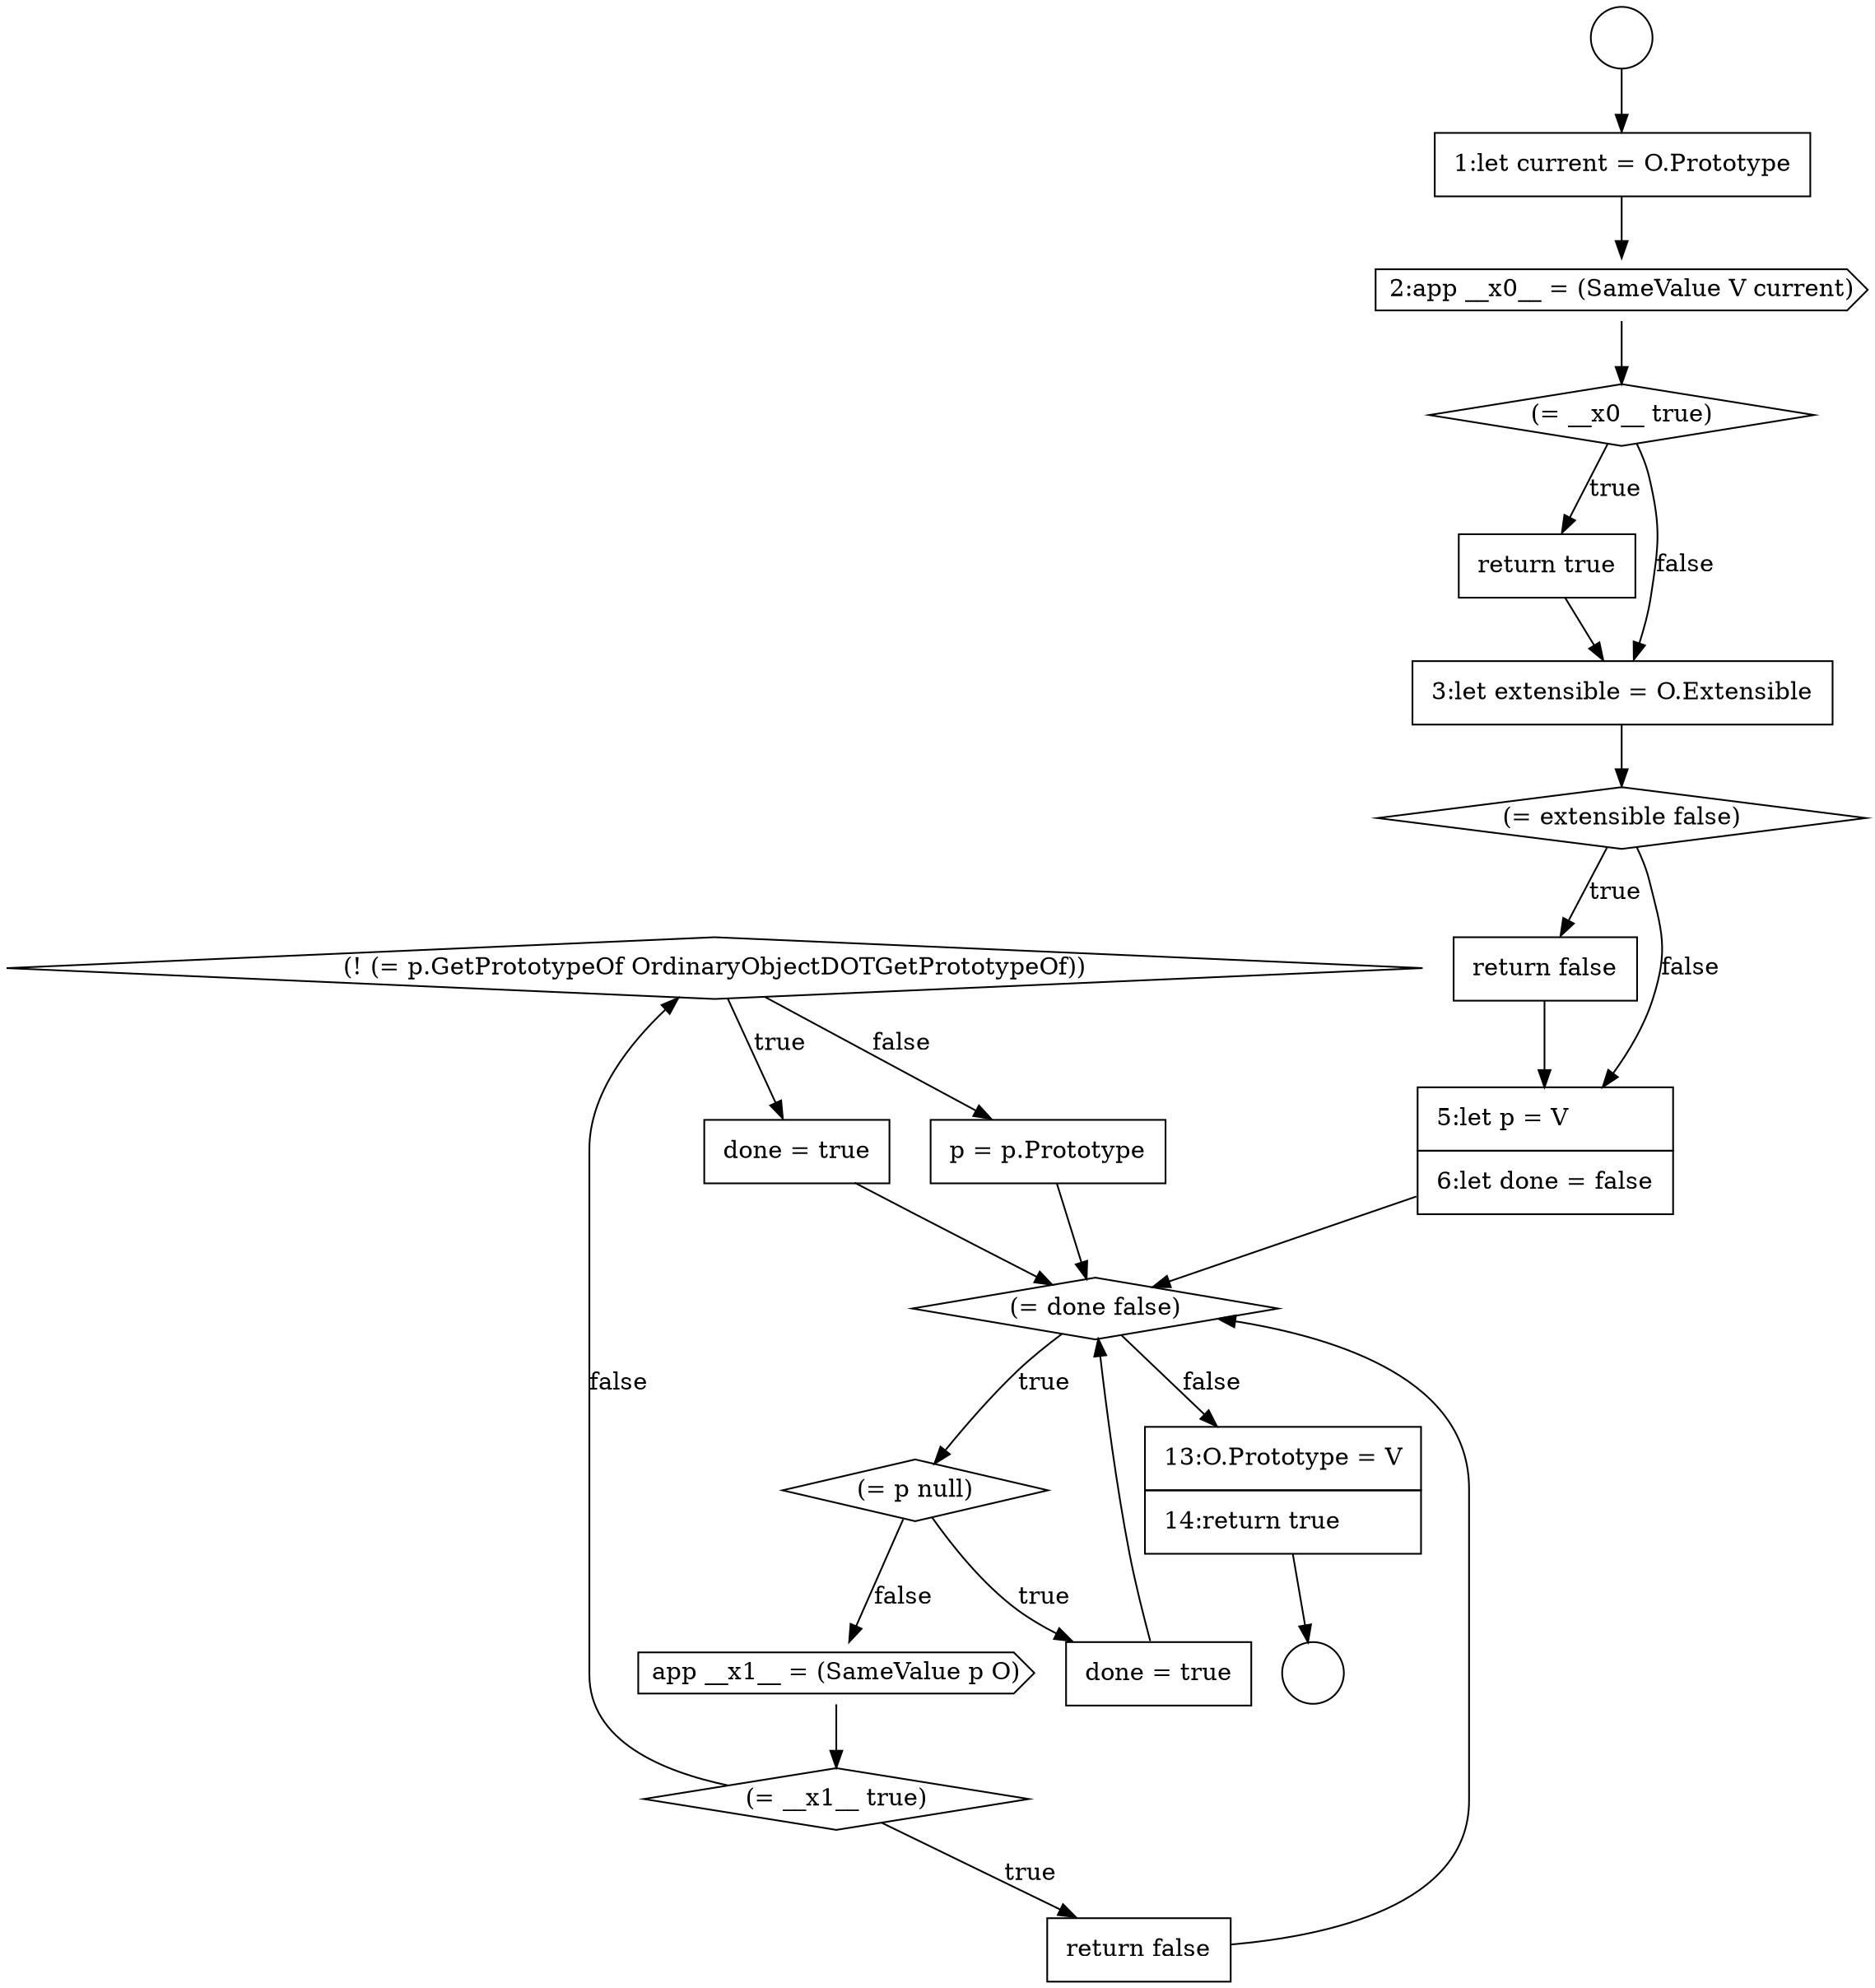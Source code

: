 digraph {
  node1982 [shape=diamond, label=<<font color="black">(! (= p.GetPrototypeOf OrdinaryObjectDOTGetPrototypeOf))</font>> color="black" fillcolor="white" style=filled]
  node1971 [shape=none, margin=0, label=<<font color="black">
    <table border="0" cellborder="1" cellspacing="0" cellpadding="10">
      <tr><td align="left">return true</td></tr>
    </table>
  </font>> color="black" fillcolor="white" style=filled]
  node1967 [shape=circle label=" " color="black" fillcolor="white" style=filled]
  node1985 [shape=none, margin=0, label=<<font color="black">
    <table border="0" cellborder="1" cellspacing="0" cellpadding="10">
      <tr><td align="left">13:O.Prototype = V</td></tr>
      <tr><td align="left">14:return true</td></tr>
    </table>
  </font>> color="black" fillcolor="white" style=filled]
  node1978 [shape=none, margin=0, label=<<font color="black">
    <table border="0" cellborder="1" cellspacing="0" cellpadding="10">
      <tr><td align="left">done = true</td></tr>
    </table>
  </font>> color="black" fillcolor="white" style=filled]
  node1975 [shape=none, margin=0, label=<<font color="black">
    <table border="0" cellborder="1" cellspacing="0" cellpadding="10">
      <tr><td align="left">5:let p = V</td></tr>
      <tr><td align="left">6:let done = false</td></tr>
    </table>
  </font>> color="black" fillcolor="white" style=filled]
  node1968 [shape=none, margin=0, label=<<font color="black">
    <table border="0" cellborder="1" cellspacing="0" cellpadding="10">
      <tr><td align="left">1:let current = O.Prototype</td></tr>
    </table>
  </font>> color="black" fillcolor="white" style=filled]
  node1969 [shape=cds, label=<<font color="black">2:app __x0__ = (SameValue V current)</font>> color="black" fillcolor="white" style=filled]
  node1973 [shape=diamond, label=<<font color="black">(= extensible false)</font>> color="black" fillcolor="white" style=filled]
  node1980 [shape=diamond, label=<<font color="black">(= __x1__ true)</font>> color="black" fillcolor="white" style=filled]
  node1966 [shape=circle label=" " color="black" fillcolor="white" style=filled]
  node1983 [shape=none, margin=0, label=<<font color="black">
    <table border="0" cellborder="1" cellspacing="0" cellpadding="10">
      <tr><td align="left">done = true</td></tr>
    </table>
  </font>> color="black" fillcolor="white" style=filled]
  node1970 [shape=diamond, label=<<font color="black">(= __x0__ true)</font>> color="black" fillcolor="white" style=filled]
  node1974 [shape=none, margin=0, label=<<font color="black">
    <table border="0" cellborder="1" cellspacing="0" cellpadding="10">
      <tr><td align="left">return false</td></tr>
    </table>
  </font>> color="black" fillcolor="white" style=filled]
  node1984 [shape=none, margin=0, label=<<font color="black">
    <table border="0" cellborder="1" cellspacing="0" cellpadding="10">
      <tr><td align="left">p = p.Prototype</td></tr>
    </table>
  </font>> color="black" fillcolor="white" style=filled]
  node1979 [shape=cds, label=<<font color="black">app __x1__ = (SameValue p O)</font>> color="black" fillcolor="white" style=filled]
  node1981 [shape=none, margin=0, label=<<font color="black">
    <table border="0" cellborder="1" cellspacing="0" cellpadding="10">
      <tr><td align="left">return false</td></tr>
    </table>
  </font>> color="black" fillcolor="white" style=filled]
  node1972 [shape=none, margin=0, label=<<font color="black">
    <table border="0" cellborder="1" cellspacing="0" cellpadding="10">
      <tr><td align="left">3:let extensible = O.Extensible</td></tr>
    </table>
  </font>> color="black" fillcolor="white" style=filled]
  node1977 [shape=diamond, label=<<font color="black">(= p null)</font>> color="black" fillcolor="white" style=filled]
  node1976 [shape=diamond, label=<<font color="black">(= done false)</font>> color="black" fillcolor="white" style=filled]
  node1970 -> node1971 [label=<<font color="black">true</font>> color="black"]
  node1970 -> node1972 [label=<<font color="black">false</font>> color="black"]
  node1975 -> node1976 [ color="black"]
  node1971 -> node1972 [ color="black"]
  node1983 -> node1976 [ color="black"]
  node1984 -> node1976 [ color="black"]
  node1978 -> node1976 [ color="black"]
  node1982 -> node1983 [label=<<font color="black">true</font>> color="black"]
  node1982 -> node1984 [label=<<font color="black">false</font>> color="black"]
  node1985 -> node1967 [ color="black"]
  node1980 -> node1981 [label=<<font color="black">true</font>> color="black"]
  node1980 -> node1982 [label=<<font color="black">false</font>> color="black"]
  node1972 -> node1973 [ color="black"]
  node1974 -> node1975 [ color="black"]
  node1977 -> node1978 [label=<<font color="black">true</font>> color="black"]
  node1977 -> node1979 [label=<<font color="black">false</font>> color="black"]
  node1968 -> node1969 [ color="black"]
  node1973 -> node1974 [label=<<font color="black">true</font>> color="black"]
  node1973 -> node1975 [label=<<font color="black">false</font>> color="black"]
  node1981 -> node1976 [ color="black"]
  node1969 -> node1970 [ color="black"]
  node1979 -> node1980 [ color="black"]
  node1966 -> node1968 [ color="black"]
  node1976 -> node1977 [label=<<font color="black">true</font>> color="black"]
  node1976 -> node1985 [label=<<font color="black">false</font>> color="black"]
}
